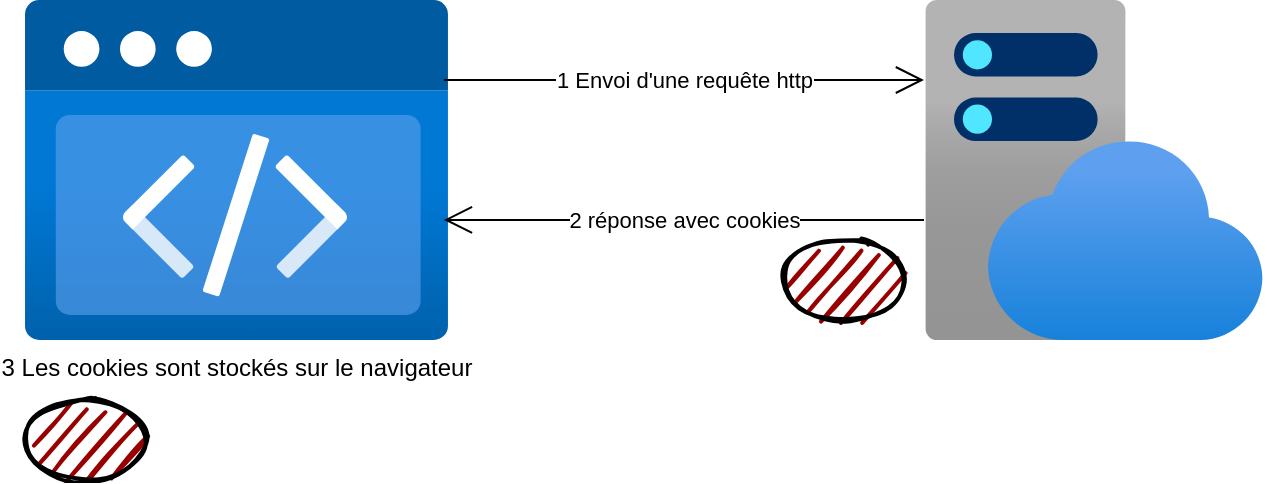 <mxfile version="20.4.0" type="github">
  <diagram id="z6MFjWCdyYGmn0xaaERZ" name="Page-1">
    <mxGraphModel dx="1422" dy="762" grid="1" gridSize="10" guides="1" tooltips="1" connect="1" arrows="1" fold="1" page="1" pageScale="1" pageWidth="827" pageHeight="1169" math="0" shadow="0">
      <root>
        <mxCell id="0" />
        <mxCell id="1" parent="0" />
        <mxCell id="7uXlqe8hRex_CF46cLV2-1" value="3 Les cookies sont stockés sur le navigateur" style="aspect=fixed;html=1;points=[];align=center;image;fontSize=12;image=img/lib/azure2/preview/Static_Apps.svg;" vertex="1" parent="1">
          <mxGeometry x="60" y="50" width="212.5" height="170" as="geometry" />
        </mxCell>
        <mxCell id="7uXlqe8hRex_CF46cLV2-2" value="" style="aspect=fixed;html=1;points=[];align=center;image;fontSize=12;image=img/lib/azure2/app_services/App_Service_Plans.svg;" vertex="1" parent="1">
          <mxGeometry x="510" y="50" width="170" height="170" as="geometry" />
        </mxCell>
        <mxCell id="7uXlqe8hRex_CF46cLV2-3" value="1 Envoi d&#39;une requête http" style="endArrow=open;endFill=1;endSize=12;html=1;rounded=0;" edge="1" parent="1">
          <mxGeometry width="160" relative="1" as="geometry">
            <mxPoint x="270" y="90" as="sourcePoint" />
            <mxPoint x="510" y="90" as="targetPoint" />
          </mxGeometry>
        </mxCell>
        <mxCell id="7uXlqe8hRex_CF46cLV2-4" value="2 réponse avec cookies" style="endArrow=open;endFill=1;endSize=12;html=1;rounded=0;entryX=0.988;entryY=0.647;entryDx=0;entryDy=0;entryPerimeter=0;exitX=0;exitY=0.647;exitDx=0;exitDy=0;exitPerimeter=0;" edge="1" parent="1" source="7uXlqe8hRex_CF46cLV2-2" target="7uXlqe8hRex_CF46cLV2-1">
          <mxGeometry width="160" relative="1" as="geometry">
            <mxPoint x="300" y="271.07" as="sourcePoint" />
            <mxPoint x="537.96" y="270.0" as="targetPoint" />
          </mxGeometry>
        </mxCell>
        <mxCell id="7uXlqe8hRex_CF46cLV2-5" value="" style="ellipse;whiteSpace=wrap;html=1;strokeWidth=2;fillWeight=2;hachureGap=8;fillColor=#990000;fillStyle=dots;sketch=1;" vertex="1" parent="1">
          <mxGeometry x="440" y="170" width="60" height="40" as="geometry" />
        </mxCell>
        <mxCell id="7uXlqe8hRex_CF46cLV2-6" value="" style="ellipse;whiteSpace=wrap;html=1;strokeWidth=2;fillWeight=2;hachureGap=8;fillColor=#990000;fillStyle=dots;sketch=1;" vertex="1" parent="1">
          <mxGeometry x="60" y="250" width="60" height="40" as="geometry" />
        </mxCell>
      </root>
    </mxGraphModel>
  </diagram>
</mxfile>
